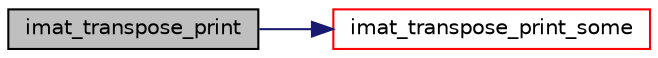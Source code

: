 digraph "imat_transpose_print"
{
  bgcolor="transparent";
  edge [fontname="Helvetica",fontsize="10",labelfontname="Helvetica",labelfontsize="10"];
  node [fontname="Helvetica",fontsize="10",shape=record];
  rankdir="LR";
  Node1 [label="imat_transpose_print",height=0.2,width=0.4,color="black", fillcolor="grey75", style="filled", fontcolor="black"];
  Node1 -> Node2 [color="midnightblue",fontsize="10",style="solid",fontname="Helvetica"];
  Node2 [label="imat_transpose_print_some",height=0.2,width=0.4,color="red",URL="$a07623.html#a3f53aa0d5e7c09fe8731d5e8ba79dfb0"];
}
